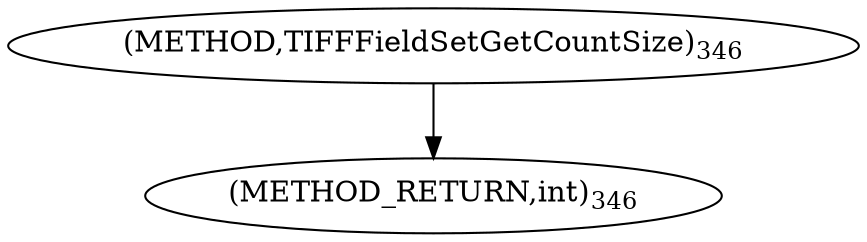 digraph "TIFFFieldSetGetCountSize" {  
"8463" [label = <(METHOD,TIFFFieldSetGetCountSize)<SUB>346</SUB>> ]
"8465" [label = <(METHOD_RETURN,int)<SUB>346</SUB>> ]
  "8463" -> "8465" 
}
